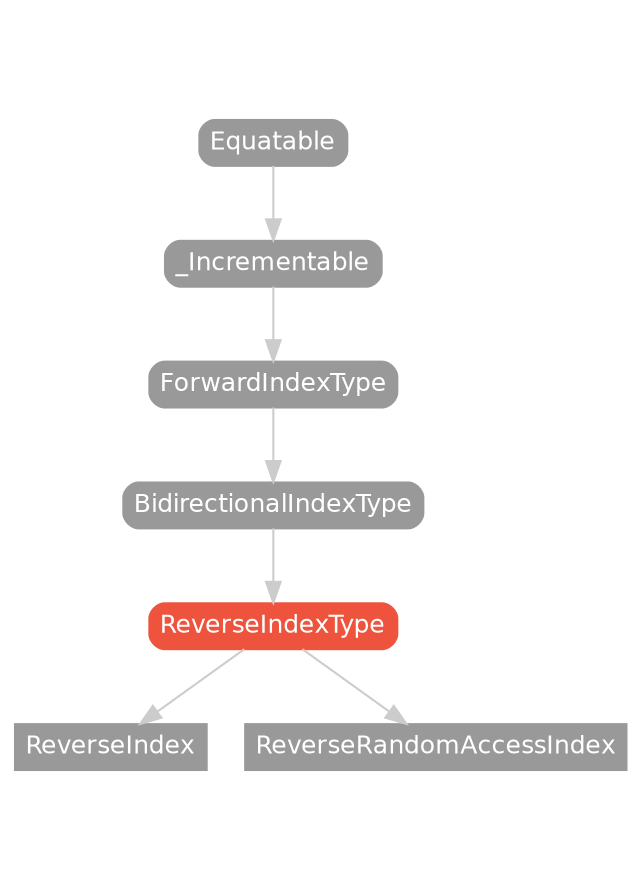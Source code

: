 strict digraph "ReverseIndexType - Type Hierarchy - SwiftDoc.org" {
    pad="0.1,0.8"
    node [shape=box, style="filled,rounded", color="#999999", fillcolor="#999999", fontcolor=white, fontname=Helvetica, fontnames="Helvetica,sansserif", fontsize=12, margin="0.07,0.05", height="0.3"]
    edge [color="#cccccc"]
    "BidirectionalIndexType" [URL="/protocol/BidirectionalIndexType/hierarchy/"]
    "Equatable" [URL="/protocol/Equatable/hierarchy/"]
    "ForwardIndexType" [URL="/protocol/ForwardIndexType/hierarchy/"]
    "ReverseIndex" [URL="/type/ReverseIndex/hierarchy/", style=filled]
    "ReverseIndexType" [URL="/protocol/ReverseIndexType/", style="filled,rounded", fillcolor="#ee543d", color="#ee543d"]
    "ReverseRandomAccessIndex" [URL="/type/ReverseRandomAccessIndex/hierarchy/", style=filled]
    "_Incrementable" [URL="/protocol/_Incrementable/hierarchy/"]    "ReverseIndexType" -> "ReverseIndex"
    "ReverseIndexType" -> "ReverseRandomAccessIndex"
    "BidirectionalIndexType" -> "ReverseIndexType"
    "ForwardIndexType" -> "BidirectionalIndexType"
    "_Incrementable" -> "ForwardIndexType"
    "Equatable" -> "_Incrementable"
    subgraph Types {
        rank = max; "ReverseIndex"; "ReverseRandomAccessIndex";
    }
}